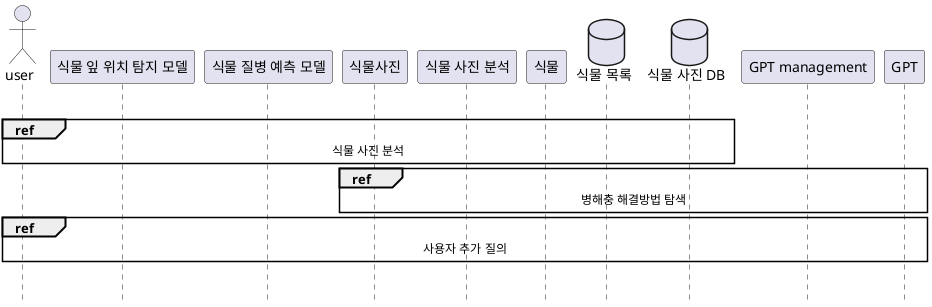 @startuml

skinparam sequenceMessageAlign center
hide footbox
'생명선 자동 생성
autoactivate on 

actor "user" as user
participant "식물 잎 위치 탐지 모델" as ldm
participant "식물 질병 예측 모델" as pdm
participant "식물사진" as pi
participant "식물 사진 분석" as pa
participant "식물" as plant
database "식물 목록" as pld
database "식물 사진 DB" as pdb
participant "GPT management" as gm
participant "GPT" as gpt
|||
ref over user, pi, pdm, pa, pdb : 식물 사진 분석
ref over gpt, gm, pa,pi : 병해충 해결방법 탐색
ref over user, gpt : 사용자 추가 질의
|||

@enduml